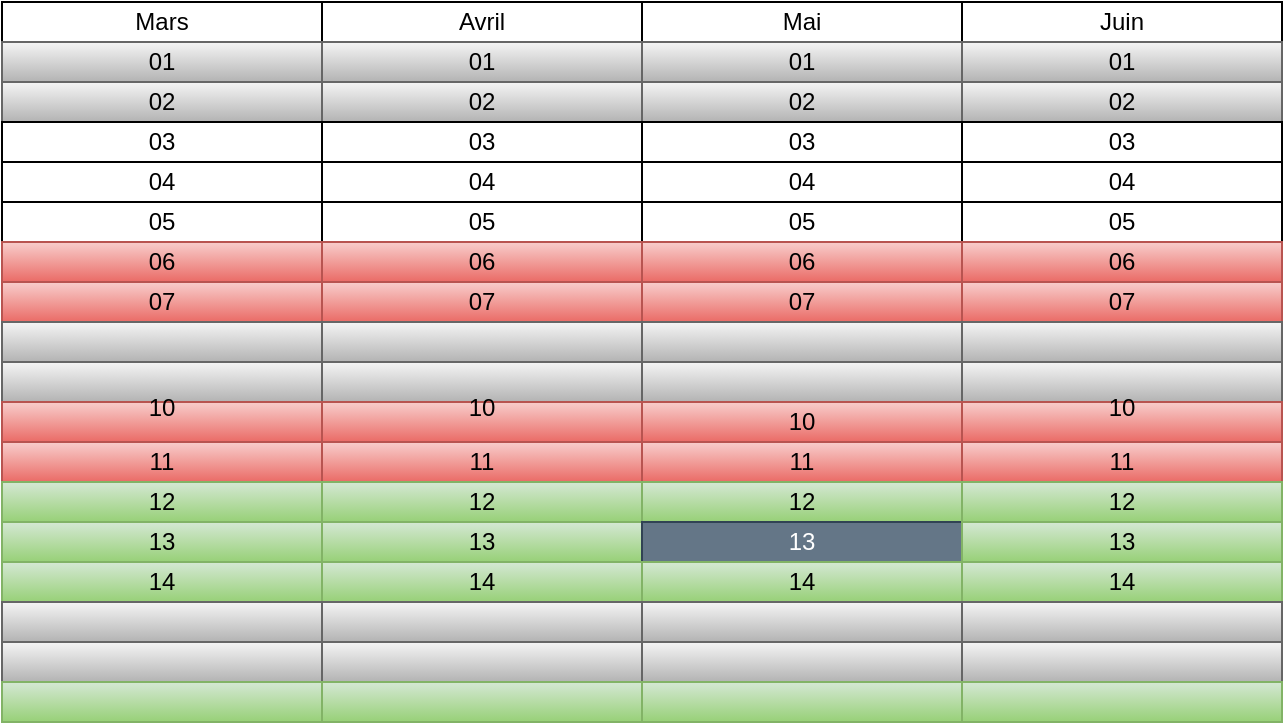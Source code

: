 <mxfile version="25.0.3">
  <diagram name="Page-1" id="9zKfCRSYvBsHX69j1FgH">
    <mxGraphModel dx="794" dy="462" grid="1" gridSize="10" guides="1" tooltips="1" connect="1" arrows="1" fold="1" page="1" pageScale="1" pageWidth="827" pageHeight="1169" math="0" shadow="0">
      <root>
        <mxCell id="0" />
        <mxCell id="1" parent="0" />
        <mxCell id="e4BANxXLLdvi66eUv7ez-1" value="Mars" style="rounded=0;whiteSpace=wrap;html=1;" vertex="1" parent="1">
          <mxGeometry x="70" y="30" width="160" height="20" as="geometry" />
        </mxCell>
        <mxCell id="e4BANxXLLdvi66eUv7ez-2" value="01" style="rounded=0;whiteSpace=wrap;html=1;fillColor=#f5f5f5;gradientColor=#b3b3b3;strokeColor=#666666;" vertex="1" parent="1">
          <mxGeometry x="70" y="50" width="160" height="20" as="geometry" />
        </mxCell>
        <mxCell id="e4BANxXLLdvi66eUv7ez-3" value="02" style="rounded=0;whiteSpace=wrap;html=1;fillColor=#f5f5f5;gradientColor=#b3b3b3;strokeColor=#666666;" vertex="1" parent="1">
          <mxGeometry x="70" y="70" width="160" height="20" as="geometry" />
        </mxCell>
        <mxCell id="e4BANxXLLdvi66eUv7ez-4" value="03" style="rounded=0;whiteSpace=wrap;html=1;" vertex="1" parent="1">
          <mxGeometry x="70" y="90" width="160" height="20" as="geometry" />
        </mxCell>
        <mxCell id="e4BANxXLLdvi66eUv7ez-5" value="04" style="rounded=0;whiteSpace=wrap;html=1;" vertex="1" parent="1">
          <mxGeometry x="70" y="110" width="160" height="20" as="geometry" />
        </mxCell>
        <mxCell id="e4BANxXLLdvi66eUv7ez-6" value="05" style="rounded=0;whiteSpace=wrap;html=1;" vertex="1" parent="1">
          <mxGeometry x="70" y="130" width="160" height="20" as="geometry" />
        </mxCell>
        <mxCell id="e4BANxXLLdvi66eUv7ez-7" value="06" style="rounded=0;whiteSpace=wrap;html=1;fillColor=#f8cecc;gradientColor=#ea6b66;strokeColor=#b85450;" vertex="1" parent="1">
          <mxGeometry x="70" y="150" width="160" height="20" as="geometry" />
        </mxCell>
        <mxCell id="e4BANxXLLdvi66eUv7ez-8" value="07" style="rounded=0;whiteSpace=wrap;html=1;fillColor=#f8cecc;gradientColor=#ea6b66;strokeColor=#b85450;" vertex="1" parent="1">
          <mxGeometry x="70" y="170" width="160" height="20" as="geometry" />
        </mxCell>
        <mxCell id="e4BANxXLLdvi66eUv7ez-9" value="" style="rounded=0;whiteSpace=wrap;html=1;fillColor=#f5f5f5;gradientColor=#b3b3b3;strokeColor=#666666;" vertex="1" parent="1">
          <mxGeometry x="70" y="190" width="160" height="20" as="geometry" />
        </mxCell>
        <mxCell id="e4BANxXLLdvi66eUv7ez-10" value="" style="rounded=0;whiteSpace=wrap;html=1;fillColor=#f5f5f5;gradientColor=#b3b3b3;strokeColor=#666666;" vertex="1" parent="1">
          <mxGeometry x="70" y="210" width="160" height="20" as="geometry" />
        </mxCell>
        <mxCell id="e4BANxXLLdvi66eUv7ez-11" value="10&lt;div&gt;&lt;br&gt;&lt;/div&gt;" style="rounded=0;whiteSpace=wrap;html=1;fillColor=#f8cecc;gradientColor=#ea6b66;strokeColor=#b85450;" vertex="1" parent="1">
          <mxGeometry x="70" y="230" width="160" height="20" as="geometry" />
        </mxCell>
        <mxCell id="e4BANxXLLdvi66eUv7ez-12" value="11" style="rounded=0;whiteSpace=wrap;html=1;fillColor=#f8cecc;gradientColor=#ea6b66;strokeColor=#b85450;" vertex="1" parent="1">
          <mxGeometry x="70" y="250" width="160" height="20" as="geometry" />
        </mxCell>
        <mxCell id="e4BANxXLLdvi66eUv7ez-13" value="12" style="rounded=0;whiteSpace=wrap;html=1;fillColor=#d5e8d4;gradientColor=#97d077;strokeColor=#82b366;" vertex="1" parent="1">
          <mxGeometry x="70" y="270" width="160" height="20" as="geometry" />
        </mxCell>
        <mxCell id="e4BANxXLLdvi66eUv7ez-14" value="13" style="rounded=0;whiteSpace=wrap;html=1;fillColor=#d5e8d4;gradientColor=#97d077;strokeColor=#82b366;" vertex="1" parent="1">
          <mxGeometry x="70" y="290" width="160" height="20" as="geometry" />
        </mxCell>
        <mxCell id="e4BANxXLLdvi66eUv7ez-15" value="14" style="rounded=0;whiteSpace=wrap;html=1;fillColor=#d5e8d4;gradientColor=#97d077;strokeColor=#82b366;" vertex="1" parent="1">
          <mxGeometry x="70" y="310" width="160" height="20" as="geometry" />
        </mxCell>
        <mxCell id="e4BANxXLLdvi66eUv7ez-16" value="" style="rounded=0;whiteSpace=wrap;html=1;fillColor=#f5f5f5;gradientColor=#b3b3b3;strokeColor=#666666;" vertex="1" parent="1">
          <mxGeometry x="70" y="330" width="160" height="20" as="geometry" />
        </mxCell>
        <mxCell id="e4BANxXLLdvi66eUv7ez-17" value="" style="rounded=0;whiteSpace=wrap;html=1;fillColor=#f5f5f5;gradientColor=#b3b3b3;strokeColor=#666666;" vertex="1" parent="1">
          <mxGeometry x="70" y="350" width="160" height="20" as="geometry" />
        </mxCell>
        <mxCell id="e4BANxXLLdvi66eUv7ez-18" value="" style="rounded=0;whiteSpace=wrap;html=1;fillColor=#d5e8d4;gradientColor=#97d077;strokeColor=#82b366;" vertex="1" parent="1">
          <mxGeometry x="70" y="370" width="160" height="20" as="geometry" />
        </mxCell>
        <mxCell id="e4BANxXLLdvi66eUv7ez-19" value="Avril" style="rounded=0;whiteSpace=wrap;html=1;" vertex="1" parent="1">
          <mxGeometry x="230" y="30" width="160" height="20" as="geometry" />
        </mxCell>
        <mxCell id="e4BANxXLLdvi66eUv7ez-20" value="01" style="rounded=0;whiteSpace=wrap;html=1;fillColor=#f5f5f5;gradientColor=#b3b3b3;strokeColor=#666666;" vertex="1" parent="1">
          <mxGeometry x="230" y="50" width="160" height="20" as="geometry" />
        </mxCell>
        <mxCell id="e4BANxXLLdvi66eUv7ez-21" value="02" style="rounded=0;whiteSpace=wrap;html=1;fillColor=#f5f5f5;gradientColor=#b3b3b3;strokeColor=#666666;" vertex="1" parent="1">
          <mxGeometry x="230" y="70" width="160" height="20" as="geometry" />
        </mxCell>
        <mxCell id="e4BANxXLLdvi66eUv7ez-22" value="03" style="rounded=0;whiteSpace=wrap;html=1;" vertex="1" parent="1">
          <mxGeometry x="230" y="90" width="160" height="20" as="geometry" />
        </mxCell>
        <mxCell id="e4BANxXLLdvi66eUv7ez-23" value="04" style="rounded=0;whiteSpace=wrap;html=1;" vertex="1" parent="1">
          <mxGeometry x="230" y="110" width="160" height="20" as="geometry" />
        </mxCell>
        <mxCell id="e4BANxXLLdvi66eUv7ez-24" value="05" style="rounded=0;whiteSpace=wrap;html=1;" vertex="1" parent="1">
          <mxGeometry x="230" y="130" width="160" height="20" as="geometry" />
        </mxCell>
        <mxCell id="e4BANxXLLdvi66eUv7ez-25" value="06" style="rounded=0;whiteSpace=wrap;html=1;fillColor=#f8cecc;gradientColor=#ea6b66;strokeColor=#b85450;" vertex="1" parent="1">
          <mxGeometry x="230" y="150" width="160" height="20" as="geometry" />
        </mxCell>
        <mxCell id="e4BANxXLLdvi66eUv7ez-26" value="07" style="rounded=0;whiteSpace=wrap;html=1;fillColor=#f8cecc;gradientColor=#ea6b66;strokeColor=#b85450;" vertex="1" parent="1">
          <mxGeometry x="230" y="170" width="160" height="20" as="geometry" />
        </mxCell>
        <mxCell id="e4BANxXLLdvi66eUv7ez-27" value="" style="rounded=0;whiteSpace=wrap;html=1;fillColor=#f5f5f5;gradientColor=#b3b3b3;strokeColor=#666666;" vertex="1" parent="1">
          <mxGeometry x="230" y="190" width="160" height="20" as="geometry" />
        </mxCell>
        <mxCell id="e4BANxXLLdvi66eUv7ez-28" value="" style="rounded=0;whiteSpace=wrap;html=1;fillColor=#f5f5f5;gradientColor=#b3b3b3;strokeColor=#666666;" vertex="1" parent="1">
          <mxGeometry x="230" y="210" width="160" height="20" as="geometry" />
        </mxCell>
        <mxCell id="e4BANxXLLdvi66eUv7ez-29" value="10&lt;div&gt;&lt;br&gt;&lt;/div&gt;" style="rounded=0;whiteSpace=wrap;html=1;fillColor=#f8cecc;gradientColor=#ea6b66;strokeColor=#b85450;" vertex="1" parent="1">
          <mxGeometry x="230" y="230" width="160" height="20" as="geometry" />
        </mxCell>
        <mxCell id="e4BANxXLLdvi66eUv7ez-30" value="11" style="rounded=0;whiteSpace=wrap;html=1;fillColor=#f8cecc;gradientColor=#ea6b66;strokeColor=#b85450;" vertex="1" parent="1">
          <mxGeometry x="230" y="250" width="160" height="20" as="geometry" />
        </mxCell>
        <mxCell id="e4BANxXLLdvi66eUv7ez-31" value="12" style="rounded=0;whiteSpace=wrap;html=1;fillColor=#d5e8d4;gradientColor=#97d077;strokeColor=#82b366;" vertex="1" parent="1">
          <mxGeometry x="230" y="270" width="160" height="20" as="geometry" />
        </mxCell>
        <mxCell id="e4BANxXLLdvi66eUv7ez-32" value="13" style="rounded=0;whiteSpace=wrap;html=1;fillColor=#d5e8d4;gradientColor=#97d077;strokeColor=#82b366;" vertex="1" parent="1">
          <mxGeometry x="230" y="290" width="160" height="20" as="geometry" />
        </mxCell>
        <mxCell id="e4BANxXLLdvi66eUv7ez-33" value="14" style="rounded=0;whiteSpace=wrap;html=1;fillColor=#d5e8d4;gradientColor=#97d077;strokeColor=#82b366;" vertex="1" parent="1">
          <mxGeometry x="230" y="310" width="160" height="20" as="geometry" />
        </mxCell>
        <mxCell id="e4BANxXLLdvi66eUv7ez-34" value="" style="rounded=0;whiteSpace=wrap;html=1;fillColor=#f5f5f5;gradientColor=#b3b3b3;strokeColor=#666666;" vertex="1" parent="1">
          <mxGeometry x="230" y="330" width="160" height="20" as="geometry" />
        </mxCell>
        <mxCell id="e4BANxXLLdvi66eUv7ez-35" value="" style="rounded=0;whiteSpace=wrap;html=1;fillColor=#f5f5f5;gradientColor=#b3b3b3;strokeColor=#666666;" vertex="1" parent="1">
          <mxGeometry x="230" y="350" width="160" height="20" as="geometry" />
        </mxCell>
        <mxCell id="e4BANxXLLdvi66eUv7ez-36" value="" style="rounded=0;whiteSpace=wrap;html=1;fillColor=#d5e8d4;gradientColor=#97d077;strokeColor=#82b366;" vertex="1" parent="1">
          <mxGeometry x="230" y="370" width="160" height="20" as="geometry" />
        </mxCell>
        <mxCell id="e4BANxXLLdvi66eUv7ez-37" value="Mai" style="rounded=0;whiteSpace=wrap;html=1;" vertex="1" parent="1">
          <mxGeometry x="390" y="30" width="160" height="20" as="geometry" />
        </mxCell>
        <mxCell id="e4BANxXLLdvi66eUv7ez-38" value="01" style="rounded=0;whiteSpace=wrap;html=1;fillColor=#f5f5f5;gradientColor=#b3b3b3;strokeColor=#666666;" vertex="1" parent="1">
          <mxGeometry x="390" y="50" width="160" height="20" as="geometry" />
        </mxCell>
        <mxCell id="e4BANxXLLdvi66eUv7ez-39" value="02" style="rounded=0;whiteSpace=wrap;html=1;fillColor=#f5f5f5;gradientColor=#b3b3b3;strokeColor=#666666;" vertex="1" parent="1">
          <mxGeometry x="390" y="70" width="160" height="20" as="geometry" />
        </mxCell>
        <mxCell id="e4BANxXLLdvi66eUv7ez-40" value="03" style="rounded=0;whiteSpace=wrap;html=1;" vertex="1" parent="1">
          <mxGeometry x="390" y="90" width="160" height="20" as="geometry" />
        </mxCell>
        <mxCell id="e4BANxXLLdvi66eUv7ez-41" value="04" style="rounded=0;whiteSpace=wrap;html=1;" vertex="1" parent="1">
          <mxGeometry x="390" y="110" width="160" height="20" as="geometry" />
        </mxCell>
        <mxCell id="e4BANxXLLdvi66eUv7ez-42" value="05" style="rounded=0;whiteSpace=wrap;html=1;" vertex="1" parent="1">
          <mxGeometry x="390" y="130" width="160" height="20" as="geometry" />
        </mxCell>
        <mxCell id="e4BANxXLLdvi66eUv7ez-43" value="06" style="rounded=0;whiteSpace=wrap;html=1;fillColor=#f8cecc;gradientColor=#ea6b66;strokeColor=#b85450;" vertex="1" parent="1">
          <mxGeometry x="390" y="150" width="160" height="20" as="geometry" />
        </mxCell>
        <mxCell id="e4BANxXLLdvi66eUv7ez-44" value="07" style="rounded=0;whiteSpace=wrap;html=1;fillColor=#f8cecc;gradientColor=#ea6b66;strokeColor=#b85450;" vertex="1" parent="1">
          <mxGeometry x="390" y="170" width="160" height="20" as="geometry" />
        </mxCell>
        <mxCell id="e4BANxXLLdvi66eUv7ez-45" value="" style="rounded=0;whiteSpace=wrap;html=1;fillColor=#f5f5f5;gradientColor=#b3b3b3;strokeColor=#666666;" vertex="1" parent="1">
          <mxGeometry x="390" y="190" width="160" height="20" as="geometry" />
        </mxCell>
        <mxCell id="e4BANxXLLdvi66eUv7ez-46" value="" style="rounded=0;whiteSpace=wrap;html=1;fillColor=#f5f5f5;gradientColor=#b3b3b3;strokeColor=#666666;" vertex="1" parent="1">
          <mxGeometry x="390" y="210" width="160" height="20" as="geometry" />
        </mxCell>
        <mxCell id="e4BANxXLLdvi66eUv7ez-47" value="&lt;div&gt;10&lt;/div&gt;" style="rounded=0;whiteSpace=wrap;html=1;fillColor=#f8cecc;gradientColor=#ea6b66;strokeColor=#b85450;" vertex="1" parent="1">
          <mxGeometry x="390" y="230" width="160" height="20" as="geometry" />
        </mxCell>
        <mxCell id="e4BANxXLLdvi66eUv7ez-48" value="11" style="rounded=0;whiteSpace=wrap;html=1;fillColor=#f8cecc;gradientColor=#ea6b66;strokeColor=#b85450;" vertex="1" parent="1">
          <mxGeometry x="390" y="250" width="160" height="20" as="geometry" />
        </mxCell>
        <mxCell id="e4BANxXLLdvi66eUv7ez-49" value="12" style="rounded=0;whiteSpace=wrap;html=1;fillColor=#d5e8d4;gradientColor=#97d077;strokeColor=#82b366;" vertex="1" parent="1">
          <mxGeometry x="390" y="270" width="160" height="20" as="geometry" />
        </mxCell>
        <mxCell id="e4BANxXLLdvi66eUv7ez-50" value="13" style="rounded=0;whiteSpace=wrap;html=1;fillColor=#647687;strokeColor=#314354;fontColor=#ffffff;" vertex="1" parent="1">
          <mxGeometry x="390" y="290" width="160" height="20" as="geometry" />
        </mxCell>
        <mxCell id="e4BANxXLLdvi66eUv7ez-51" value="14" style="rounded=0;whiteSpace=wrap;html=1;fillColor=#d5e8d4;gradientColor=#97d077;strokeColor=#82b366;" vertex="1" parent="1">
          <mxGeometry x="390" y="310" width="160" height="20" as="geometry" />
        </mxCell>
        <mxCell id="e4BANxXLLdvi66eUv7ez-52" value="" style="rounded=0;whiteSpace=wrap;html=1;fillColor=#f5f5f5;gradientColor=#b3b3b3;strokeColor=#666666;" vertex="1" parent="1">
          <mxGeometry x="390" y="330" width="160" height="20" as="geometry" />
        </mxCell>
        <mxCell id="e4BANxXLLdvi66eUv7ez-53" value="" style="rounded=0;whiteSpace=wrap;html=1;fillColor=#f5f5f5;gradientColor=#b3b3b3;strokeColor=#666666;" vertex="1" parent="1">
          <mxGeometry x="390" y="350" width="160" height="20" as="geometry" />
        </mxCell>
        <mxCell id="e4BANxXLLdvi66eUv7ez-54" value="" style="rounded=0;whiteSpace=wrap;html=1;fillColor=#d5e8d4;gradientColor=#97d077;strokeColor=#82b366;" vertex="1" parent="1">
          <mxGeometry x="390" y="370" width="160" height="20" as="geometry" />
        </mxCell>
        <mxCell id="e4BANxXLLdvi66eUv7ez-55" value="Juin" style="rounded=0;whiteSpace=wrap;html=1;" vertex="1" parent="1">
          <mxGeometry x="550" y="30" width="160" height="20" as="geometry" />
        </mxCell>
        <mxCell id="e4BANxXLLdvi66eUv7ez-56" value="01" style="rounded=0;whiteSpace=wrap;html=1;fillColor=#f5f5f5;gradientColor=#b3b3b3;strokeColor=#666666;" vertex="1" parent="1">
          <mxGeometry x="550" y="50" width="160" height="20" as="geometry" />
        </mxCell>
        <mxCell id="e4BANxXLLdvi66eUv7ez-57" value="02" style="rounded=0;whiteSpace=wrap;html=1;fillColor=#f5f5f5;gradientColor=#b3b3b3;strokeColor=#666666;" vertex="1" parent="1">
          <mxGeometry x="550" y="70" width="160" height="20" as="geometry" />
        </mxCell>
        <mxCell id="e4BANxXLLdvi66eUv7ez-58" value="03" style="rounded=0;whiteSpace=wrap;html=1;" vertex="1" parent="1">
          <mxGeometry x="550" y="90" width="160" height="20" as="geometry" />
        </mxCell>
        <mxCell id="e4BANxXLLdvi66eUv7ez-59" value="04" style="rounded=0;whiteSpace=wrap;html=1;" vertex="1" parent="1">
          <mxGeometry x="550" y="110" width="160" height="20" as="geometry" />
        </mxCell>
        <mxCell id="e4BANxXLLdvi66eUv7ez-60" value="05" style="rounded=0;whiteSpace=wrap;html=1;" vertex="1" parent="1">
          <mxGeometry x="550" y="130" width="160" height="20" as="geometry" />
        </mxCell>
        <mxCell id="e4BANxXLLdvi66eUv7ez-61" value="06" style="rounded=0;whiteSpace=wrap;html=1;fillColor=#f8cecc;gradientColor=#ea6b66;strokeColor=#b85450;" vertex="1" parent="1">
          <mxGeometry x="550" y="150" width="160" height="20" as="geometry" />
        </mxCell>
        <mxCell id="e4BANxXLLdvi66eUv7ez-62" value="07" style="rounded=0;whiteSpace=wrap;html=1;fillColor=#f8cecc;gradientColor=#ea6b66;strokeColor=#b85450;" vertex="1" parent="1">
          <mxGeometry x="550" y="170" width="160" height="20" as="geometry" />
        </mxCell>
        <mxCell id="e4BANxXLLdvi66eUv7ez-63" value="" style="rounded=0;whiteSpace=wrap;html=1;fillColor=#f5f5f5;gradientColor=#b3b3b3;strokeColor=#666666;" vertex="1" parent="1">
          <mxGeometry x="550" y="190" width="160" height="20" as="geometry" />
        </mxCell>
        <mxCell id="e4BANxXLLdvi66eUv7ez-64" value="" style="rounded=0;whiteSpace=wrap;html=1;fillColor=#f5f5f5;gradientColor=#b3b3b3;strokeColor=#666666;" vertex="1" parent="1">
          <mxGeometry x="550" y="210" width="160" height="20" as="geometry" />
        </mxCell>
        <mxCell id="e4BANxXLLdvi66eUv7ez-65" value="10&lt;div&gt;&lt;br&gt;&lt;/div&gt;" style="rounded=0;whiteSpace=wrap;html=1;fillColor=#f8cecc;gradientColor=#ea6b66;strokeColor=#b85450;" vertex="1" parent="1">
          <mxGeometry x="550" y="230" width="160" height="20" as="geometry" />
        </mxCell>
        <mxCell id="e4BANxXLLdvi66eUv7ez-66" value="11" style="rounded=0;whiteSpace=wrap;html=1;fillColor=#f8cecc;gradientColor=#ea6b66;strokeColor=#b85450;" vertex="1" parent="1">
          <mxGeometry x="550" y="250" width="160" height="20" as="geometry" />
        </mxCell>
        <mxCell id="e4BANxXLLdvi66eUv7ez-67" value="12" style="rounded=0;whiteSpace=wrap;html=1;fillColor=#d5e8d4;gradientColor=#97d077;strokeColor=#82b366;" vertex="1" parent="1">
          <mxGeometry x="550" y="270" width="160" height="20" as="geometry" />
        </mxCell>
        <mxCell id="e4BANxXLLdvi66eUv7ez-68" value="13" style="rounded=0;whiteSpace=wrap;html=1;fillColor=#d5e8d4;gradientColor=#97d077;strokeColor=#82b366;" vertex="1" parent="1">
          <mxGeometry x="550" y="290" width="160" height="20" as="geometry" />
        </mxCell>
        <mxCell id="e4BANxXLLdvi66eUv7ez-69" value="14" style="rounded=0;whiteSpace=wrap;html=1;fillColor=#d5e8d4;gradientColor=#97d077;strokeColor=#82b366;" vertex="1" parent="1">
          <mxGeometry x="550" y="310" width="160" height="20" as="geometry" />
        </mxCell>
        <mxCell id="e4BANxXLLdvi66eUv7ez-70" value="" style="rounded=0;whiteSpace=wrap;html=1;fillColor=#f5f5f5;gradientColor=#b3b3b3;strokeColor=#666666;" vertex="1" parent="1">
          <mxGeometry x="550" y="330" width="160" height="20" as="geometry" />
        </mxCell>
        <mxCell id="e4BANxXLLdvi66eUv7ez-71" value="" style="rounded=0;whiteSpace=wrap;html=1;fillColor=#f5f5f5;gradientColor=#b3b3b3;strokeColor=#666666;" vertex="1" parent="1">
          <mxGeometry x="550" y="350" width="160" height="20" as="geometry" />
        </mxCell>
        <mxCell id="e4BANxXLLdvi66eUv7ez-72" value="" style="rounded=0;whiteSpace=wrap;html=1;fillColor=#d5e8d4;gradientColor=#97d077;strokeColor=#82b366;" vertex="1" parent="1">
          <mxGeometry x="550" y="370" width="160" height="20" as="geometry" />
        </mxCell>
      </root>
    </mxGraphModel>
  </diagram>
</mxfile>
